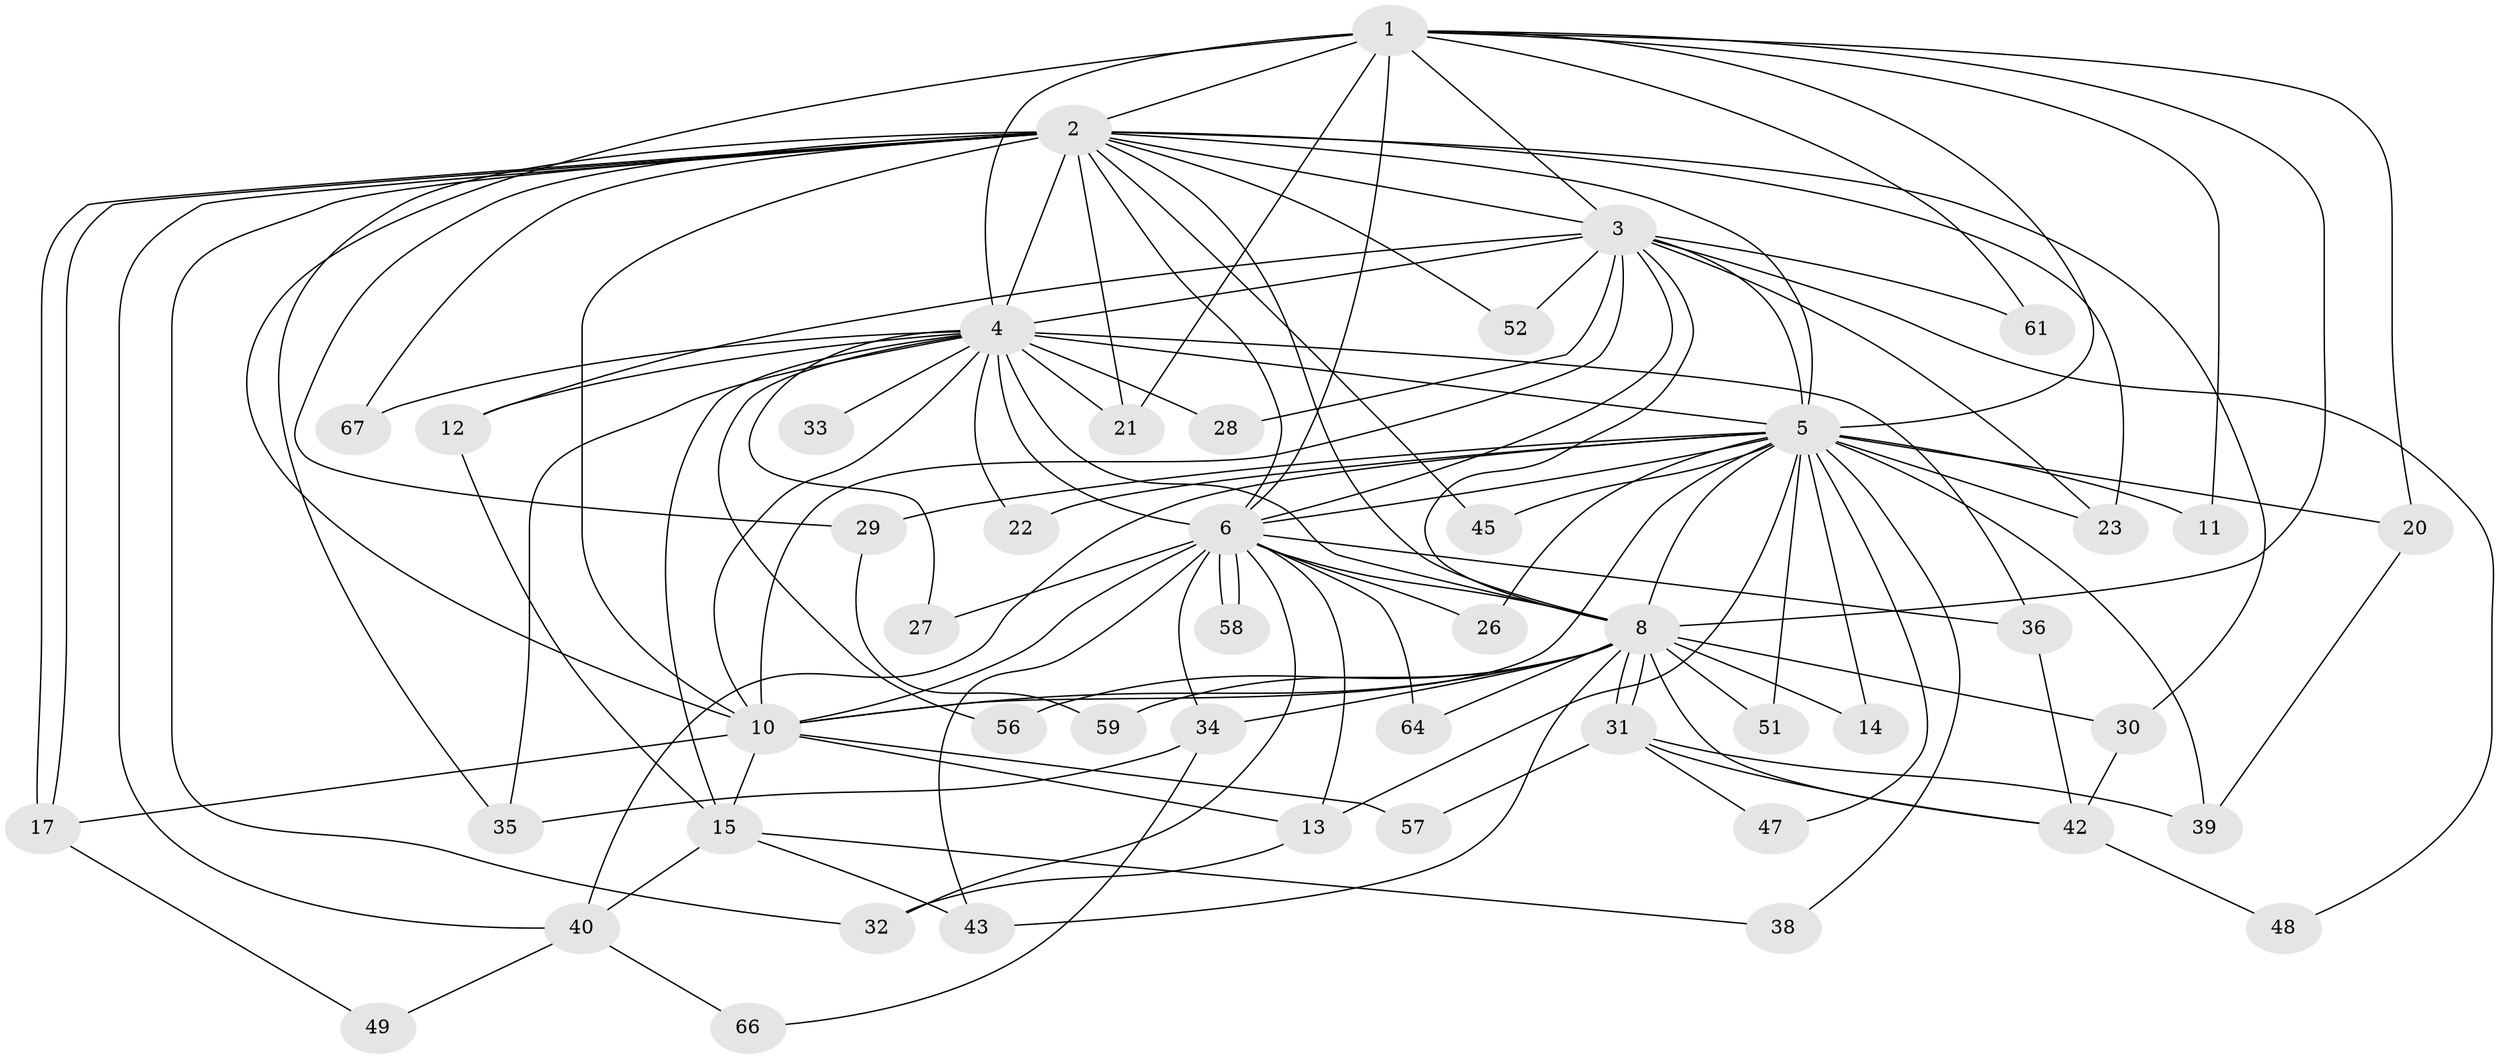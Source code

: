 // original degree distribution, {14: 0.014925373134328358, 21: 0.014925373134328358, 16: 0.014925373134328358, 18: 0.029850746268656716, 23: 0.014925373134328358, 17: 0.014925373134328358, 15: 0.014925373134328358, 12: 0.014925373134328358, 13: 0.014925373134328358, 2: 0.5373134328358209, 3: 0.16417910447761194, 4: 0.07462686567164178, 5: 0.05970149253731343, 6: 0.014925373134328358}
// Generated by graph-tools (version 1.1) at 2025/10/02/27/25 16:10:57]
// undirected, 48 vertices, 119 edges
graph export_dot {
graph [start="1"]
  node [color=gray90,style=filled];
  1 [super="+60"];
  2 [super="+24"];
  3 [super="+65"];
  4 [super="+7"];
  5 [super="+19"];
  6 [super="+9"];
  8 [super="+16"];
  10 [super="+18"];
  11;
  12;
  13 [super="+41"];
  14;
  15 [super="+25"];
  17;
  20;
  21 [super="+37"];
  22;
  23 [super="+62"];
  26;
  27;
  28;
  29;
  30;
  31 [super="+46"];
  32 [super="+53"];
  33;
  34;
  35 [super="+54"];
  36 [super="+55"];
  38;
  39;
  40 [super="+50"];
  42 [super="+63"];
  43 [super="+44"];
  45;
  47;
  48;
  49;
  51;
  52;
  56;
  57;
  58;
  59;
  61;
  64;
  66;
  67;
  1 -- 2;
  1 -- 3;
  1 -- 4 [weight=2];
  1 -- 5;
  1 -- 6 [weight=3];
  1 -- 8;
  1 -- 10;
  1 -- 11;
  1 -- 20;
  1 -- 21;
  1 -- 61;
  2 -- 3;
  2 -- 4 [weight=2];
  2 -- 5;
  2 -- 6 [weight=2];
  2 -- 8;
  2 -- 10;
  2 -- 17;
  2 -- 17;
  2 -- 23;
  2 -- 29;
  2 -- 30;
  2 -- 32;
  2 -- 35;
  2 -- 40;
  2 -- 45;
  2 -- 52;
  2 -- 67;
  2 -- 21;
  3 -- 4 [weight=3];
  3 -- 5;
  3 -- 6 [weight=2];
  3 -- 8;
  3 -- 10;
  3 -- 12;
  3 -- 23;
  3 -- 28;
  3 -- 48;
  3 -- 52;
  3 -- 61;
  4 -- 5 [weight=3];
  4 -- 6 [weight=4];
  4 -- 8 [weight=2];
  4 -- 10 [weight=2];
  4 -- 12;
  4 -- 27;
  4 -- 28;
  4 -- 33 [weight=2];
  4 -- 56;
  4 -- 67;
  4 -- 36;
  4 -- 15;
  4 -- 21 [weight=2];
  4 -- 22;
  4 -- 35;
  5 -- 6 [weight=2];
  5 -- 8 [weight=2];
  5 -- 10;
  5 -- 11;
  5 -- 14;
  5 -- 20;
  5 -- 22;
  5 -- 29;
  5 -- 38;
  5 -- 39;
  5 -- 45;
  5 -- 47;
  5 -- 40;
  5 -- 26;
  5 -- 51;
  5 -- 23;
  5 -- 13;
  6 -- 8 [weight=2];
  6 -- 10 [weight=2];
  6 -- 13;
  6 -- 26;
  6 -- 34;
  6 -- 36;
  6 -- 58;
  6 -- 58;
  6 -- 64;
  6 -- 43;
  6 -- 27;
  6 -- 32;
  8 -- 10;
  8 -- 14;
  8 -- 30;
  8 -- 31;
  8 -- 31;
  8 -- 56;
  8 -- 59;
  8 -- 64;
  8 -- 34;
  8 -- 51;
  8 -- 43;
  8 -- 42;
  10 -- 13;
  10 -- 57;
  10 -- 17;
  10 -- 15;
  12 -- 15;
  13 -- 32;
  15 -- 40;
  15 -- 38;
  15 -- 43;
  17 -- 49;
  20 -- 39;
  29 -- 59;
  30 -- 42;
  31 -- 42;
  31 -- 47;
  31 -- 57;
  31 -- 39;
  34 -- 35;
  34 -- 66;
  36 -- 42;
  40 -- 49;
  40 -- 66;
  42 -- 48;
}
